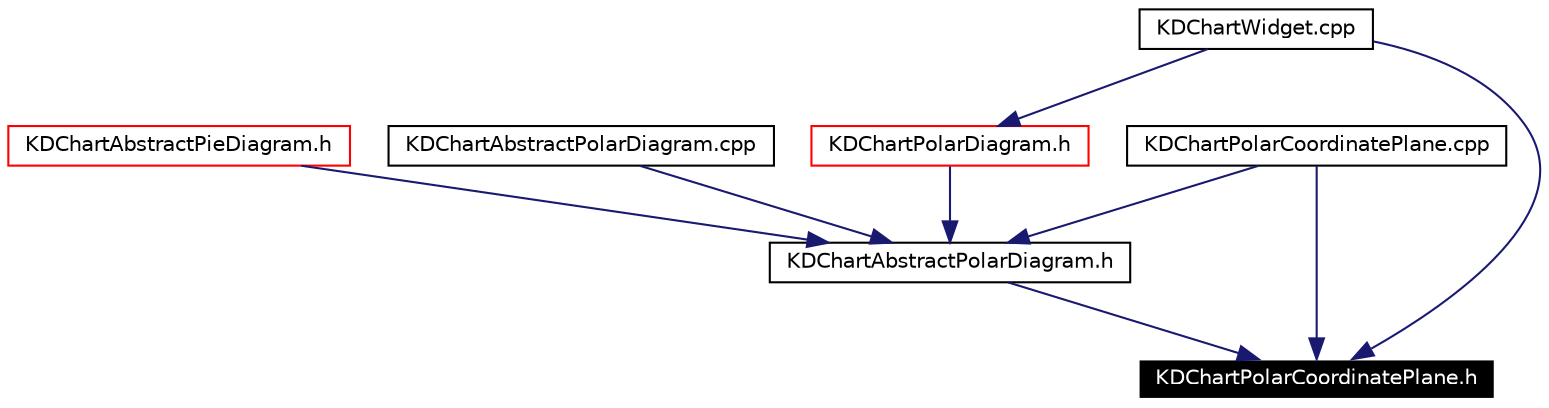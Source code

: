digraph G
{
  edge [fontname="Helvetica",fontsize=10,labelfontname="Helvetica",labelfontsize=10];
  node [fontname="Helvetica",fontsize=10,shape=record];
  Node2594 [label="KDChartPolarCoordinatePlane.h",height=0.2,width=0.4,color="white", fillcolor="black", style="filled" fontcolor="white"];
  Node2595 -> Node2594 [color="midnightblue",fontsize=10,style="solid",fontname="Helvetica"];
  Node2595 [label="KDChartAbstractPolarDiagram.h",height=0.2,width=0.4,color="black",URL="$_k_d_chart_abstract_polar_diagram_8h.html"];
  Node2596 -> Node2595 [color="midnightblue",fontsize=10,style="solid",fontname="Helvetica"];
  Node2596 [label="KDChartAbstractPieDiagram.h",height=0.2,width=0.4,color="red",URL="$_k_d_chart_abstract_pie_diagram_8h.html"];
  Node2603 -> Node2595 [color="midnightblue",fontsize=10,style="solid",fontname="Helvetica"];
  Node2603 [label="KDChartAbstractPolarDiagram.cpp",height=0.2,width=0.4,color="black",URL="$_k_d_chart_abstract_polar_diagram_8cpp.html"];
  Node2604 -> Node2595 [color="midnightblue",fontsize=10,style="solid",fontname="Helvetica"];
  Node2604 [label="KDChartPolarCoordinatePlane.cpp",height=0.2,width=0.4,color="black",URL="$_k_d_chart_polar_coordinate_plane_8cpp.html"];
  Node2605 -> Node2595 [color="midnightblue",fontsize=10,style="solid",fontname="Helvetica"];
  Node2605 [label="KDChartPolarDiagram.h",height=0.2,width=0.4,color="red",URL="$_k_d_chart_polar_diagram_8h.html"];
  Node2600 -> Node2605 [color="midnightblue",fontsize=10,style="solid",fontname="Helvetica"];
  Node2600 [label="KDChartWidget.cpp",height=0.2,width=0.4,color="black",URL="$_k_d_chart_widget_8cpp.html"];
  Node2604 -> Node2594 [color="midnightblue",fontsize=10,style="solid",fontname="Helvetica"];
  Node2600 -> Node2594 [color="midnightblue",fontsize=10,style="solid",fontname="Helvetica"];
}
